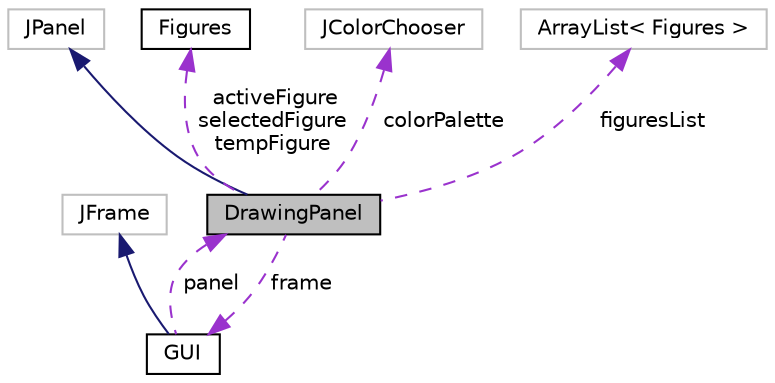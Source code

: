 digraph "DrawingPanel"
{
 // LATEX_PDF_SIZE
  edge [fontname="Helvetica",fontsize="10",labelfontname="Helvetica",labelfontsize="10"];
  node [fontname="Helvetica",fontsize="10",shape=record];
  Node1 [label="DrawingPanel",height=0.2,width=0.4,color="black", fillcolor="grey75", style="filled", fontcolor="black",tooltip=" "];
  Node2 -> Node1 [dir="back",color="midnightblue",fontsize="10",style="solid",fontname="Helvetica"];
  Node2 [label="JPanel",height=0.2,width=0.4,color="grey75", fillcolor="white", style="filled",tooltip=" "];
  Node3 -> Node1 [dir="back",color="darkorchid3",fontsize="10",style="dashed",label=" activeFigure\nselectedFigure\ntempFigure" ,fontname="Helvetica"];
  Node3 [label="Figures",height=0.2,width=0.4,color="black", fillcolor="white", style="filled",URL="$interfaceFigures.html",tooltip=" "];
  Node4 -> Node1 [dir="back",color="darkorchid3",fontsize="10",style="dashed",label=" colorPalette" ,fontname="Helvetica"];
  Node4 [label="JColorChooser",height=0.2,width=0.4,color="grey75", fillcolor="white", style="filled",tooltip=" "];
  Node5 -> Node1 [dir="back",color="darkorchid3",fontsize="10",style="dashed",label=" frame" ,fontname="Helvetica"];
  Node5 [label="GUI",height=0.2,width=0.4,color="black", fillcolor="white", style="filled",URL="$classGUI.html",tooltip=" "];
  Node6 -> Node5 [dir="back",color="midnightblue",fontsize="10",style="solid",fontname="Helvetica"];
  Node6 [label="JFrame",height=0.2,width=0.4,color="grey75", fillcolor="white", style="filled",tooltip=" "];
  Node1 -> Node5 [dir="back",color="darkorchid3",fontsize="10",style="dashed",label=" panel" ,fontname="Helvetica"];
  Node7 -> Node1 [dir="back",color="darkorchid3",fontsize="10",style="dashed",label=" figuresList" ,fontname="Helvetica"];
  Node7 [label="ArrayList\< Figures \>",height=0.2,width=0.4,color="grey75", fillcolor="white", style="filled",tooltip=" "];
}
